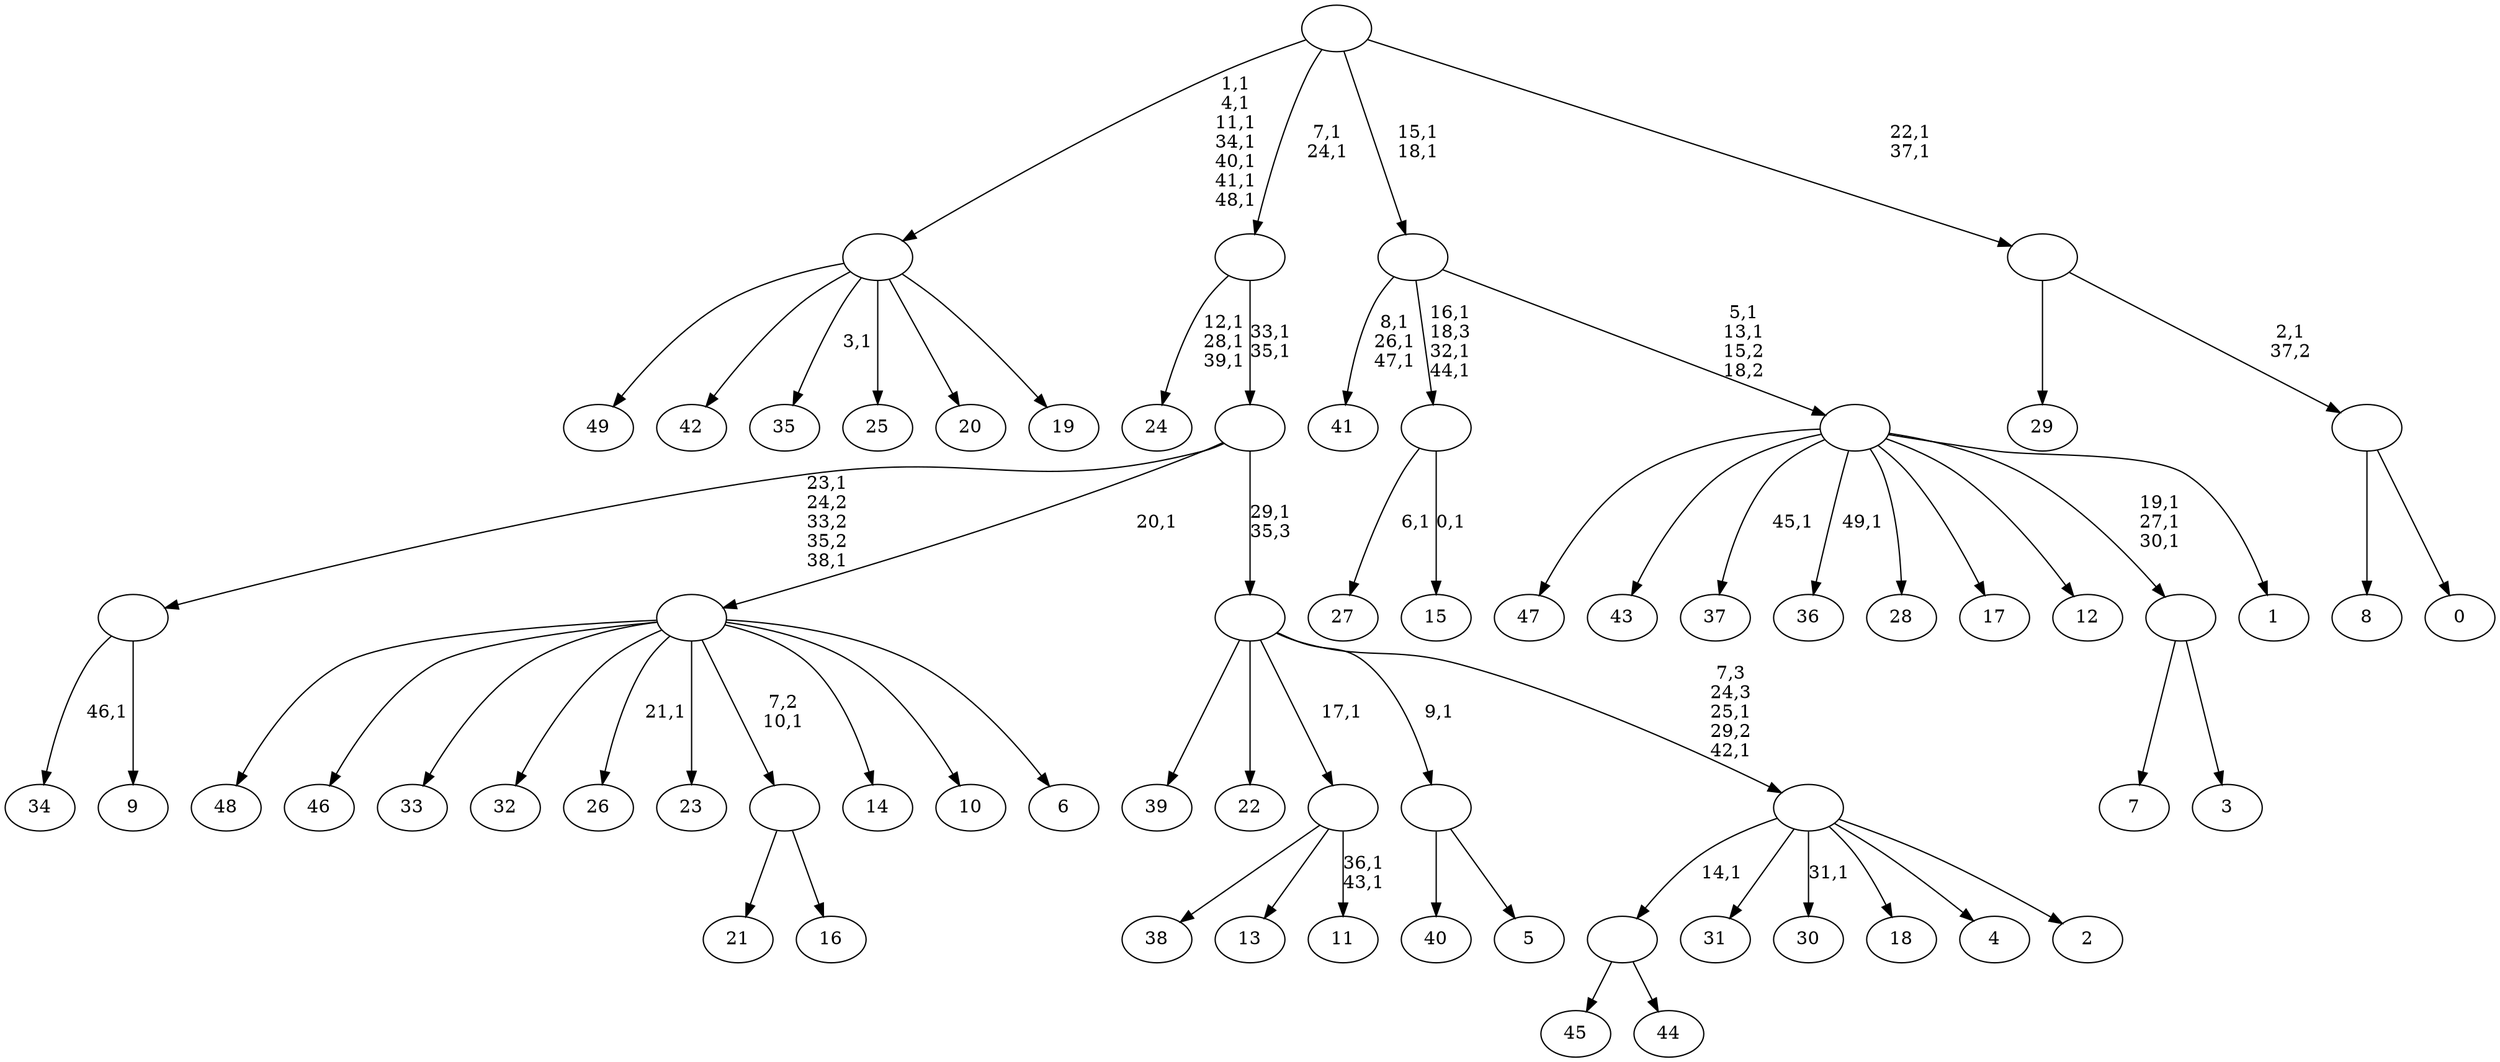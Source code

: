 digraph T {
	100 [label="49"]
	99 [label="48"]
	98 [label="47"]
	97 [label="46"]
	96 [label="45"]
	95 [label="44"]
	94 [label=""]
	93 [label="43"]
	92 [label="42"]
	91 [label="41"]
	87 [label="40"]
	86 [label="39"]
	85 [label="38"]
	84 [label="37"]
	82 [label="36"]
	80 [label="35"]
	78 [label="34"]
	76 [label="33"]
	75 [label="32"]
	74 [label="31"]
	73 [label="30"]
	71 [label="29"]
	70 [label="28"]
	69 [label="27"]
	67 [label="26"]
	65 [label="25"]
	64 [label="24"]
	60 [label="23"]
	59 [label="22"]
	58 [label="21"]
	57 [label="20"]
	56 [label="19"]
	55 [label=""]
	48 [label="18"]
	47 [label="17"]
	46 [label="16"]
	45 [label=""]
	44 [label="15"]
	42 [label=""]
	39 [label="14"]
	38 [label="13"]
	37 [label="12"]
	36 [label="11"]
	33 [label=""]
	32 [label="10"]
	31 [label="9"]
	30 [label=""]
	28 [label="8"]
	27 [label="7"]
	26 [label="6"]
	25 [label=""]
	24 [label="5"]
	23 [label=""]
	22 [label="4"]
	21 [label="3"]
	20 [label=""]
	17 [label="2"]
	16 [label=""]
	14 [label=""]
	13 [label=""]
	11 [label=""]
	9 [label="1"]
	8 [label=""]
	6 [label=""]
	4 [label="0"]
	3 [label=""]
	2 [label=""]
	0 [label=""]
	94 -> 96 [label=""]
	94 -> 95 [label=""]
	55 -> 80 [label="3,1"]
	55 -> 100 [label=""]
	55 -> 92 [label=""]
	55 -> 65 [label=""]
	55 -> 57 [label=""]
	55 -> 56 [label=""]
	45 -> 58 [label=""]
	45 -> 46 [label=""]
	42 -> 44 [label="0,1"]
	42 -> 69 [label="6,1"]
	33 -> 36 [label="36,1\n43,1"]
	33 -> 85 [label=""]
	33 -> 38 [label=""]
	30 -> 78 [label="46,1"]
	30 -> 31 [label=""]
	25 -> 67 [label="21,1"]
	25 -> 99 [label=""]
	25 -> 97 [label=""]
	25 -> 76 [label=""]
	25 -> 75 [label=""]
	25 -> 60 [label=""]
	25 -> 45 [label="7,2\n10,1"]
	25 -> 39 [label=""]
	25 -> 32 [label=""]
	25 -> 26 [label=""]
	23 -> 87 [label=""]
	23 -> 24 [label=""]
	20 -> 27 [label=""]
	20 -> 21 [label=""]
	16 -> 73 [label="31,1"]
	16 -> 94 [label="14,1"]
	16 -> 74 [label=""]
	16 -> 48 [label=""]
	16 -> 22 [label=""]
	16 -> 17 [label=""]
	14 -> 16 [label="7,3\n24,3\n25,1\n29,2\n42,1"]
	14 -> 86 [label=""]
	14 -> 59 [label=""]
	14 -> 33 [label="17,1"]
	14 -> 23 [label="9,1"]
	13 -> 30 [label="23,1\n24,2\n33,2\n35,2\n38,1"]
	13 -> 25 [label="20,1"]
	13 -> 14 [label="29,1\n35,3"]
	11 -> 13 [label="33,1\n35,1"]
	11 -> 64 [label="12,1\n28,1\n39,1"]
	8 -> 20 [label="19,1\n27,1\n30,1"]
	8 -> 82 [label="49,1"]
	8 -> 84 [label="45,1"]
	8 -> 98 [label=""]
	8 -> 93 [label=""]
	8 -> 70 [label=""]
	8 -> 47 [label=""]
	8 -> 37 [label=""]
	8 -> 9 [label=""]
	6 -> 8 [label="5,1\n13,1\n15,2\n18,2"]
	6 -> 42 [label="16,1\n18,3\n32,1\n44,1"]
	6 -> 91 [label="8,1\n26,1\n47,1"]
	3 -> 28 [label=""]
	3 -> 4 [label=""]
	2 -> 71 [label=""]
	2 -> 3 [label="2,1\n37,2"]
	0 -> 2 [label="22,1\n37,1"]
	0 -> 6 [label="15,1\n18,1"]
	0 -> 11 [label="7,1\n24,1"]
	0 -> 55 [label="1,1\n4,1\n11,1\n34,1\n40,1\n41,1\n48,1"]
}
